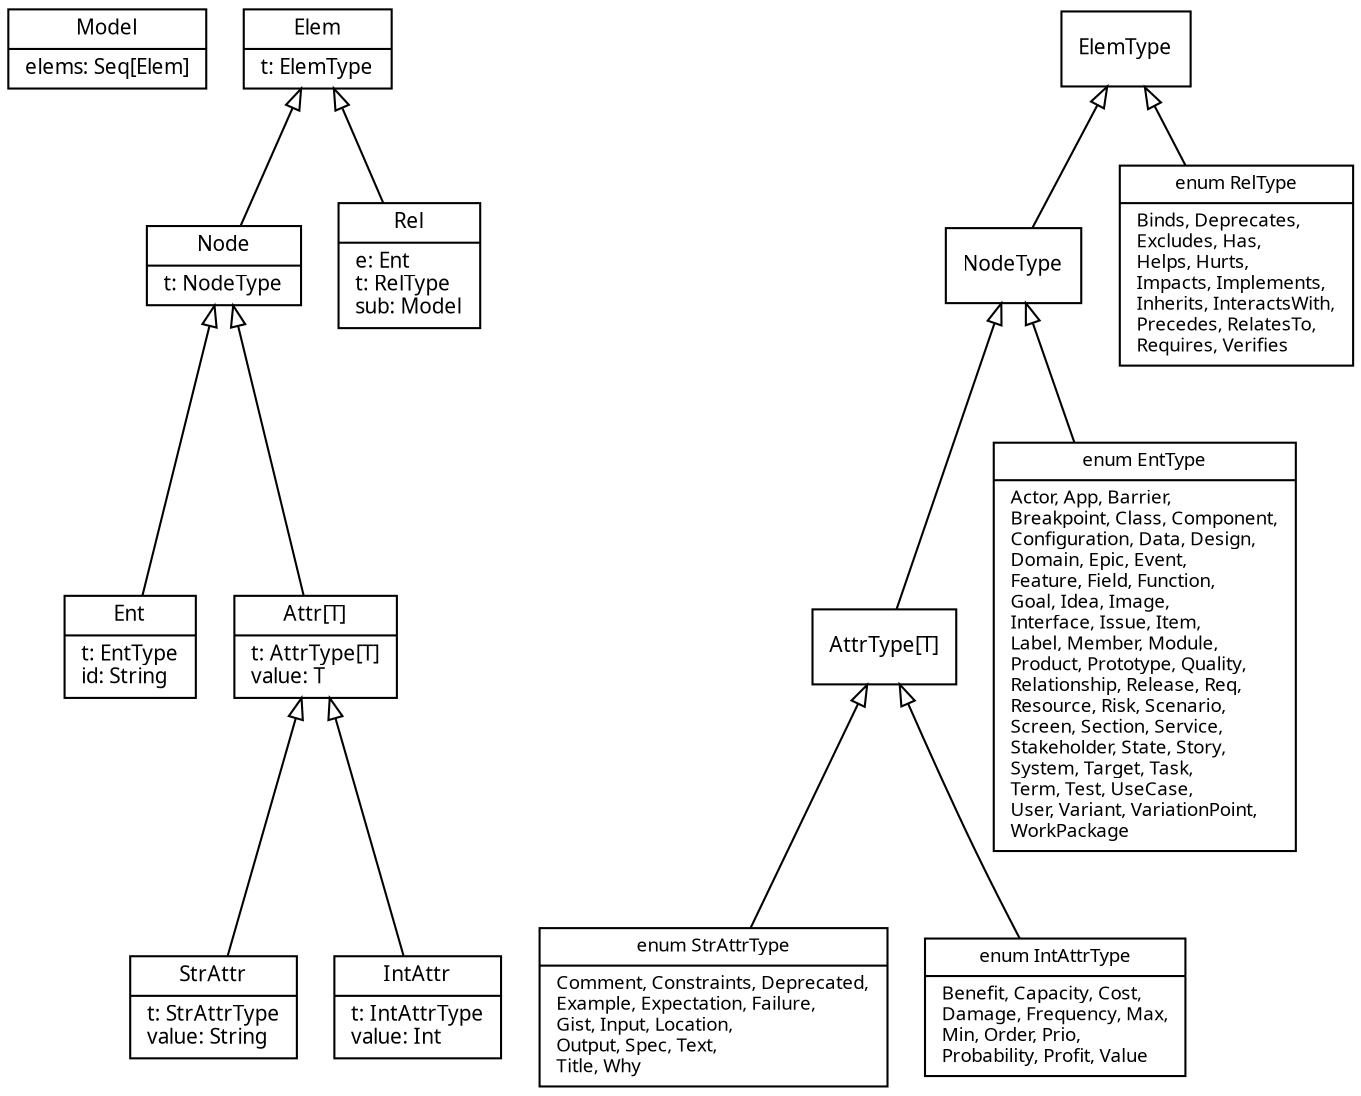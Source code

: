 digraph Metamodel {
  fontname = "Sans"
  fontsize = 10
  rankdir =  "BT"
  ordering = "out"
  nojustify = true

  node [
    fontname = "Sans"
    fontsize = 10
    shape = "record"
  ]

  edge [
    arrowhead = "empty"
  ]

    { rank = same; Model; Elem; ElemType; }
    { rank = same; Node_; Rel; }
    { rank = same; Ent; Attr; AttrType; }


    Model [ label = "{Model|elems: Seq[Elem]}" fontsize = 10]
    Elem [ label = "{Elem|t: ElemType}" fontsize = 10]
    Node_ [ label = "{Node|t: NodeType}" fontsize = 10]
    Rel [ label = "{Rel|e: Ent\lt: RelType\lsub: Model\l}" fontsize = 10]
    Ent [ label = "{Ent|t: EntType\lid: String\l}" fontsize = 10]
    Attr [ label = "{Attr[T]|t: AttrType[T]\lvalue: T\l}" fontsize = 10]
    StrAttr [ label = "{StrAttr|t: StrAttrType\lvalue: String\l}" fontsize = 10]
    IntAttr [ label = "{IntAttr|t: IntAttrType\lvalue: Int\l}" fontsize = 10]
    NodeType [ label = "{NodeType}" fontsize = 10]
    AttrType [ label = "{AttrType[T]}" fontsize = 10]
    RelType [ label = "{enum RelType|Binds, Deprecates,\lExcludes, Has,\lHelps, Hurts,\lImpacts, Implements,\lInherits, InteractsWith,\lPrecedes, RelatesTo,\lRequires, Verifies\l}" fontsize = 9]
    EntType [ label = "{enum EntType|Actor, App, Barrier,\lBreakpoint, Class, Component,\lConfiguration, Data, Design,\lDomain, Epic, Event,\lFeature, Field, Function,\lGoal, Idea, Image,\lInterface, Issue, Item,\lLabel, Member, Module,\lProduct, Prototype, Quality,\lRelationship, Release, Req,\lResource, Risk, Scenario,\lScreen, Section, Service,\lStakeholder, State, Story,\lSystem, Target, Task,\lTerm, Test, UseCase,\lUser, Variant, VariationPoint,\lWorkPackage\l}" fontsize = 9]
    StrAttrType [ label = "{enum StrAttrType|Comment, Constraints, Deprecated,\lExample, Expectation, Failure,\lGist, Input, Location,\lOutput, Spec, Text,\lTitle, Why\l}" fontsize = 9]
    IntAttrType [ label = "{enum IntAttrType|Benefit, Capacity, Cost,\lDamage, Frequency, Max,\lMin, Order, Prio,\lProbability, Profit, Value\l}" fontsize = 9]


    Node_ -> Elem
    Rel -> Elem
    Ent -> Node_
    Attr -> Node_
    StrAttr -> Attr
    IntAttr -> Attr
    NodeType -> ElemType
    RelType -> ElemType
    EntType -> NodeType
    AttrType -> NodeType
    StrAttrType -> AttrType
    IntAttrType -> AttrType

}
